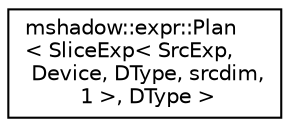 digraph "Graphical Class Hierarchy"
{
 // LATEX_PDF_SIZE
  edge [fontname="Helvetica",fontsize="10",labelfontname="Helvetica",labelfontsize="10"];
  node [fontname="Helvetica",fontsize="10",shape=record];
  rankdir="LR";
  Node0 [label="mshadow::expr::Plan\l\< SliceExp\< SrcExp,\l Device, DType, srcdim,\l 1 \>, DType \>",height=0.2,width=0.4,color="black", fillcolor="white", style="filled",URL="$structmshadow_1_1expr_1_1Plan_3_01SliceExp_3_01SrcExp_00_01Device_00_01DType_00_01srcdim_00_011_01_4_00_01DType_01_4.html",tooltip=" "];
}
